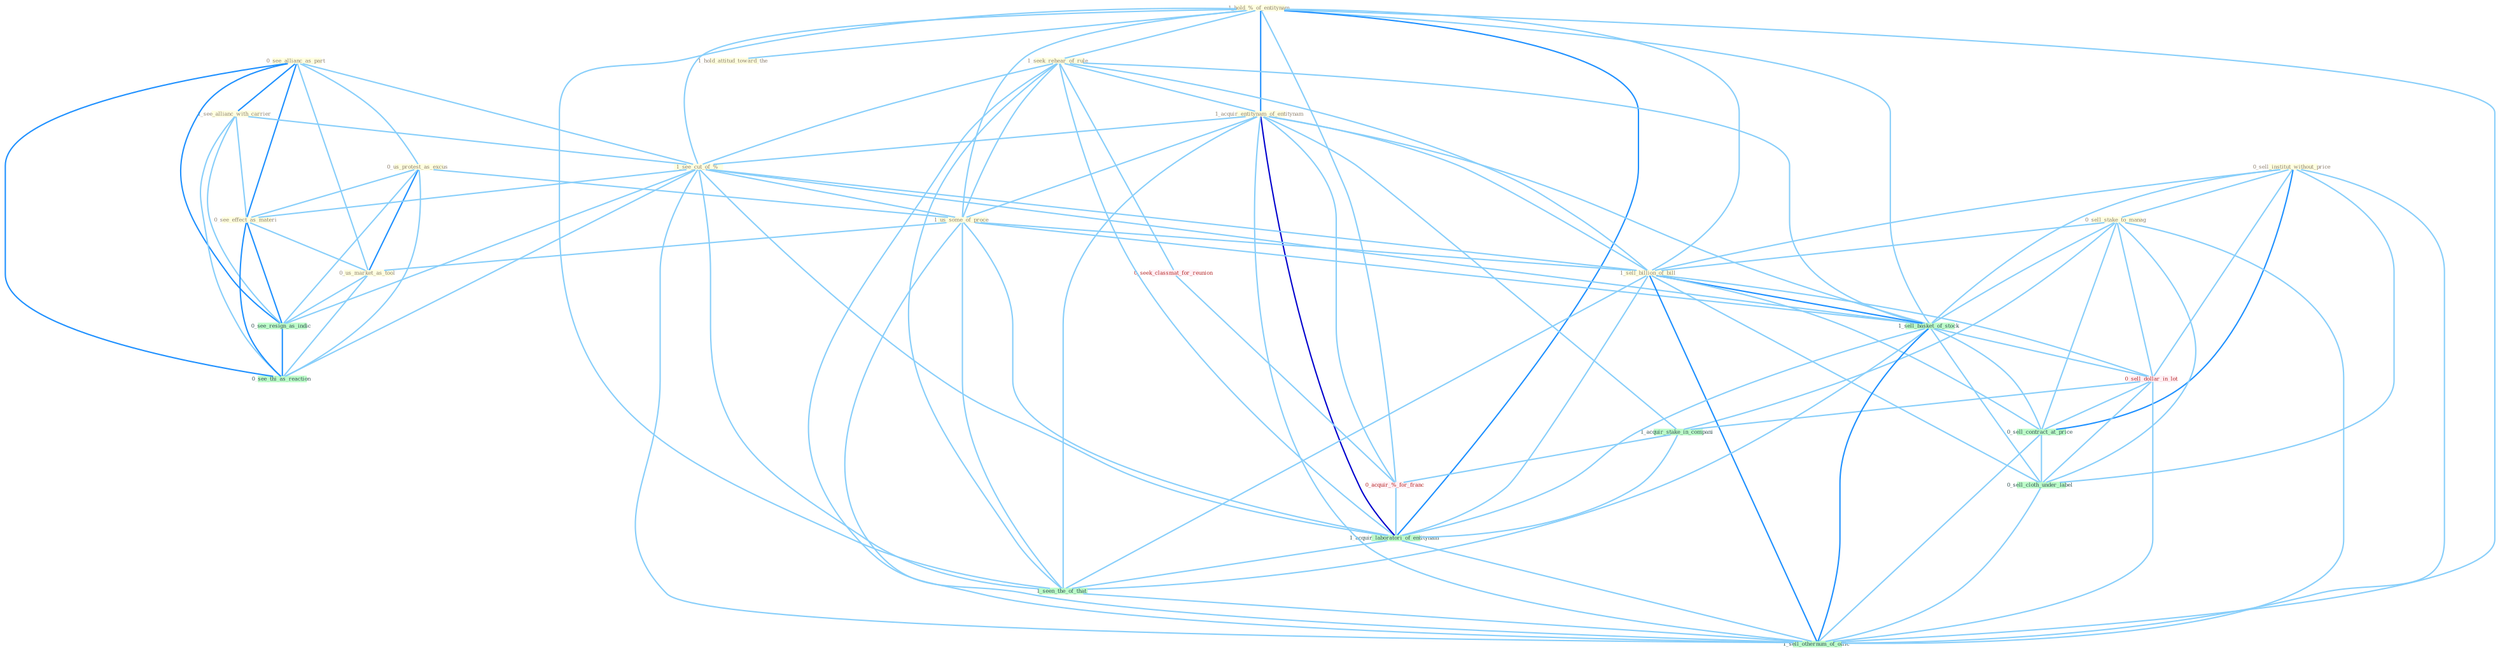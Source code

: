 Graph G{ 
    node
    [shape=polygon,style=filled,width=.5,height=.06,color="#BDFCC9",fixedsize=true,fontsize=4,
    fontcolor="#2f4f4f"];
    {node
    [color="#ffffe0", fontcolor="#8b7d6b"] "0_see_allianc_as_part " "1_hold_%_of_entitynam " "1_seek_rehear_of_rule " "0_sell_institut_without_price " "0_sell_stake_to_manag " "1_acquir_entitynam_of_entitynam " "0_us_protest_as_excus " "1_see_allianc_with_carrier " "1_see_cut_of_% " "0_see_effect_as_materi " "1_us_some_of_proce " "1_hold_attitud_toward_the " "0_us_market_as_tool " "1_sell_billion_of_bill "}
{node [color="#fff0f5", fontcolor="#b22222"] "0_seek_classmat_for_reunion " "0_sell_dollar_in_lot " "0_acquir_%_for_franc "}
edge [color="#B0E2FF"];

	"0_see_allianc_as_part " -- "0_us_protest_as_excus " [w="1", color="#87cefa" ];
	"0_see_allianc_as_part " -- "1_see_allianc_with_carrier " [w="2", color="#1e90ff" , len=0.8];
	"0_see_allianc_as_part " -- "1_see_cut_of_% " [w="1", color="#87cefa" ];
	"0_see_allianc_as_part " -- "0_see_effect_as_materi " [w="2", color="#1e90ff" , len=0.8];
	"0_see_allianc_as_part " -- "0_us_market_as_tool " [w="1", color="#87cefa" ];
	"0_see_allianc_as_part " -- "0_see_resign_as_indic " [w="2", color="#1e90ff" , len=0.8];
	"0_see_allianc_as_part " -- "0_see_thi_as_reaction " [w="2", color="#1e90ff" , len=0.8];
	"1_hold_%_of_entitynam " -- "1_seek_rehear_of_rule " [w="1", color="#87cefa" ];
	"1_hold_%_of_entitynam " -- "1_acquir_entitynam_of_entitynam " [w="2", color="#1e90ff" , len=0.8];
	"1_hold_%_of_entitynam " -- "1_see_cut_of_% " [w="1", color="#87cefa" ];
	"1_hold_%_of_entitynam " -- "1_us_some_of_proce " [w="1", color="#87cefa" ];
	"1_hold_%_of_entitynam " -- "1_hold_attitud_toward_the " [w="1", color="#87cefa" ];
	"1_hold_%_of_entitynam " -- "1_sell_billion_of_bill " [w="1", color="#87cefa" ];
	"1_hold_%_of_entitynam " -- "1_sell_basket_of_stock " [w="1", color="#87cefa" ];
	"1_hold_%_of_entitynam " -- "0_acquir_%_for_franc " [w="1", color="#87cefa" ];
	"1_hold_%_of_entitynam " -- "1_acquir_laboratori_of_entitynam " [w="2", color="#1e90ff" , len=0.8];
	"1_hold_%_of_entitynam " -- "1_seen_the_of_that " [w="1", color="#87cefa" ];
	"1_hold_%_of_entitynam " -- "1_sell_othernum_of_offic " [w="1", color="#87cefa" ];
	"1_seek_rehear_of_rule " -- "1_acquir_entitynam_of_entitynam " [w="1", color="#87cefa" ];
	"1_seek_rehear_of_rule " -- "1_see_cut_of_% " [w="1", color="#87cefa" ];
	"1_seek_rehear_of_rule " -- "1_us_some_of_proce " [w="1", color="#87cefa" ];
	"1_seek_rehear_of_rule " -- "1_sell_billion_of_bill " [w="1", color="#87cefa" ];
	"1_seek_rehear_of_rule " -- "0_seek_classmat_for_reunion " [w="1", color="#87cefa" ];
	"1_seek_rehear_of_rule " -- "1_sell_basket_of_stock " [w="1", color="#87cefa" ];
	"1_seek_rehear_of_rule " -- "1_acquir_laboratori_of_entitynam " [w="1", color="#87cefa" ];
	"1_seek_rehear_of_rule " -- "1_seen_the_of_that " [w="1", color="#87cefa" ];
	"1_seek_rehear_of_rule " -- "1_sell_othernum_of_offic " [w="1", color="#87cefa" ];
	"0_sell_institut_without_price " -- "0_sell_stake_to_manag " [w="1", color="#87cefa" ];
	"0_sell_institut_without_price " -- "1_sell_billion_of_bill " [w="1", color="#87cefa" ];
	"0_sell_institut_without_price " -- "1_sell_basket_of_stock " [w="1", color="#87cefa" ];
	"0_sell_institut_without_price " -- "0_sell_dollar_in_lot " [w="1", color="#87cefa" ];
	"0_sell_institut_without_price " -- "0_sell_contract_at_price " [w="2", color="#1e90ff" , len=0.8];
	"0_sell_institut_without_price " -- "0_sell_cloth_under_label " [w="1", color="#87cefa" ];
	"0_sell_institut_without_price " -- "1_sell_othernum_of_offic " [w="1", color="#87cefa" ];
	"0_sell_stake_to_manag " -- "1_sell_billion_of_bill " [w="1", color="#87cefa" ];
	"0_sell_stake_to_manag " -- "1_sell_basket_of_stock " [w="1", color="#87cefa" ];
	"0_sell_stake_to_manag " -- "0_sell_dollar_in_lot " [w="1", color="#87cefa" ];
	"0_sell_stake_to_manag " -- "1_acquir_stake_in_compani " [w="1", color="#87cefa" ];
	"0_sell_stake_to_manag " -- "0_sell_contract_at_price " [w="1", color="#87cefa" ];
	"0_sell_stake_to_manag " -- "0_sell_cloth_under_label " [w="1", color="#87cefa" ];
	"0_sell_stake_to_manag " -- "1_sell_othernum_of_offic " [w="1", color="#87cefa" ];
	"1_acquir_entitynam_of_entitynam " -- "1_see_cut_of_% " [w="1", color="#87cefa" ];
	"1_acquir_entitynam_of_entitynam " -- "1_us_some_of_proce " [w="1", color="#87cefa" ];
	"1_acquir_entitynam_of_entitynam " -- "1_sell_billion_of_bill " [w="1", color="#87cefa" ];
	"1_acquir_entitynam_of_entitynam " -- "1_sell_basket_of_stock " [w="1", color="#87cefa" ];
	"1_acquir_entitynam_of_entitynam " -- "1_acquir_stake_in_compani " [w="1", color="#87cefa" ];
	"1_acquir_entitynam_of_entitynam " -- "0_acquir_%_for_franc " [w="1", color="#87cefa" ];
	"1_acquir_entitynam_of_entitynam " -- "1_acquir_laboratori_of_entitynam " [w="3", color="#0000cd" , len=0.6];
	"1_acquir_entitynam_of_entitynam " -- "1_seen_the_of_that " [w="1", color="#87cefa" ];
	"1_acquir_entitynam_of_entitynam " -- "1_sell_othernum_of_offic " [w="1", color="#87cefa" ];
	"0_us_protest_as_excus " -- "0_see_effect_as_materi " [w="1", color="#87cefa" ];
	"0_us_protest_as_excus " -- "1_us_some_of_proce " [w="1", color="#87cefa" ];
	"0_us_protest_as_excus " -- "0_us_market_as_tool " [w="2", color="#1e90ff" , len=0.8];
	"0_us_protest_as_excus " -- "0_see_resign_as_indic " [w="1", color="#87cefa" ];
	"0_us_protest_as_excus " -- "0_see_thi_as_reaction " [w="1", color="#87cefa" ];
	"1_see_allianc_with_carrier " -- "1_see_cut_of_% " [w="1", color="#87cefa" ];
	"1_see_allianc_with_carrier " -- "0_see_effect_as_materi " [w="1", color="#87cefa" ];
	"1_see_allianc_with_carrier " -- "0_see_resign_as_indic " [w="1", color="#87cefa" ];
	"1_see_allianc_with_carrier " -- "0_see_thi_as_reaction " [w="1", color="#87cefa" ];
	"1_see_cut_of_% " -- "0_see_effect_as_materi " [w="1", color="#87cefa" ];
	"1_see_cut_of_% " -- "1_us_some_of_proce " [w="1", color="#87cefa" ];
	"1_see_cut_of_% " -- "1_sell_billion_of_bill " [w="1", color="#87cefa" ];
	"1_see_cut_of_% " -- "1_sell_basket_of_stock " [w="1", color="#87cefa" ];
	"1_see_cut_of_% " -- "0_see_resign_as_indic " [w="1", color="#87cefa" ];
	"1_see_cut_of_% " -- "1_acquir_laboratori_of_entitynam " [w="1", color="#87cefa" ];
	"1_see_cut_of_% " -- "1_seen_the_of_that " [w="1", color="#87cefa" ];
	"1_see_cut_of_% " -- "1_sell_othernum_of_offic " [w="1", color="#87cefa" ];
	"1_see_cut_of_% " -- "0_see_thi_as_reaction " [w="1", color="#87cefa" ];
	"0_see_effect_as_materi " -- "0_us_market_as_tool " [w="1", color="#87cefa" ];
	"0_see_effect_as_materi " -- "0_see_resign_as_indic " [w="2", color="#1e90ff" , len=0.8];
	"0_see_effect_as_materi " -- "0_see_thi_as_reaction " [w="2", color="#1e90ff" , len=0.8];
	"1_us_some_of_proce " -- "0_us_market_as_tool " [w="1", color="#87cefa" ];
	"1_us_some_of_proce " -- "1_sell_billion_of_bill " [w="1", color="#87cefa" ];
	"1_us_some_of_proce " -- "1_sell_basket_of_stock " [w="1", color="#87cefa" ];
	"1_us_some_of_proce " -- "1_acquir_laboratori_of_entitynam " [w="1", color="#87cefa" ];
	"1_us_some_of_proce " -- "1_seen_the_of_that " [w="1", color="#87cefa" ];
	"1_us_some_of_proce " -- "1_sell_othernum_of_offic " [w="1", color="#87cefa" ];
	"0_us_market_as_tool " -- "0_see_resign_as_indic " [w="1", color="#87cefa" ];
	"0_us_market_as_tool " -- "0_see_thi_as_reaction " [w="1", color="#87cefa" ];
	"1_sell_billion_of_bill " -- "1_sell_basket_of_stock " [w="2", color="#1e90ff" , len=0.8];
	"1_sell_billion_of_bill " -- "0_sell_dollar_in_lot " [w="1", color="#87cefa" ];
	"1_sell_billion_of_bill " -- "0_sell_contract_at_price " [w="1", color="#87cefa" ];
	"1_sell_billion_of_bill " -- "1_acquir_laboratori_of_entitynam " [w="1", color="#87cefa" ];
	"1_sell_billion_of_bill " -- "0_sell_cloth_under_label " [w="1", color="#87cefa" ];
	"1_sell_billion_of_bill " -- "1_seen_the_of_that " [w="1", color="#87cefa" ];
	"1_sell_billion_of_bill " -- "1_sell_othernum_of_offic " [w="2", color="#1e90ff" , len=0.8];
	"0_seek_classmat_for_reunion " -- "0_acquir_%_for_franc " [w="1", color="#87cefa" ];
	"1_sell_basket_of_stock " -- "0_sell_dollar_in_lot " [w="1", color="#87cefa" ];
	"1_sell_basket_of_stock " -- "0_sell_contract_at_price " [w="1", color="#87cefa" ];
	"1_sell_basket_of_stock " -- "1_acquir_laboratori_of_entitynam " [w="1", color="#87cefa" ];
	"1_sell_basket_of_stock " -- "0_sell_cloth_under_label " [w="1", color="#87cefa" ];
	"1_sell_basket_of_stock " -- "1_seen_the_of_that " [w="1", color="#87cefa" ];
	"1_sell_basket_of_stock " -- "1_sell_othernum_of_offic " [w="2", color="#1e90ff" , len=0.8];
	"0_sell_dollar_in_lot " -- "1_acquir_stake_in_compani " [w="1", color="#87cefa" ];
	"0_sell_dollar_in_lot " -- "0_sell_contract_at_price " [w="1", color="#87cefa" ];
	"0_sell_dollar_in_lot " -- "0_sell_cloth_under_label " [w="1", color="#87cefa" ];
	"0_sell_dollar_in_lot " -- "1_sell_othernum_of_offic " [w="1", color="#87cefa" ];
	"0_see_resign_as_indic " -- "0_see_thi_as_reaction " [w="2", color="#1e90ff" , len=0.8];
	"1_acquir_stake_in_compani " -- "0_acquir_%_for_franc " [w="1", color="#87cefa" ];
	"1_acquir_stake_in_compani " -- "1_acquir_laboratori_of_entitynam " [w="1", color="#87cefa" ];
	"0_acquir_%_for_franc " -- "1_acquir_laboratori_of_entitynam " [w="1", color="#87cefa" ];
	"0_sell_contract_at_price " -- "0_sell_cloth_under_label " [w="1", color="#87cefa" ];
	"0_sell_contract_at_price " -- "1_sell_othernum_of_offic " [w="1", color="#87cefa" ];
	"1_acquir_laboratori_of_entitynam " -- "1_seen_the_of_that " [w="1", color="#87cefa" ];
	"1_acquir_laboratori_of_entitynam " -- "1_sell_othernum_of_offic " [w="1", color="#87cefa" ];
	"0_sell_cloth_under_label " -- "1_sell_othernum_of_offic " [w="1", color="#87cefa" ];
	"1_seen_the_of_that " -- "1_sell_othernum_of_offic " [w="1", color="#87cefa" ];
}
